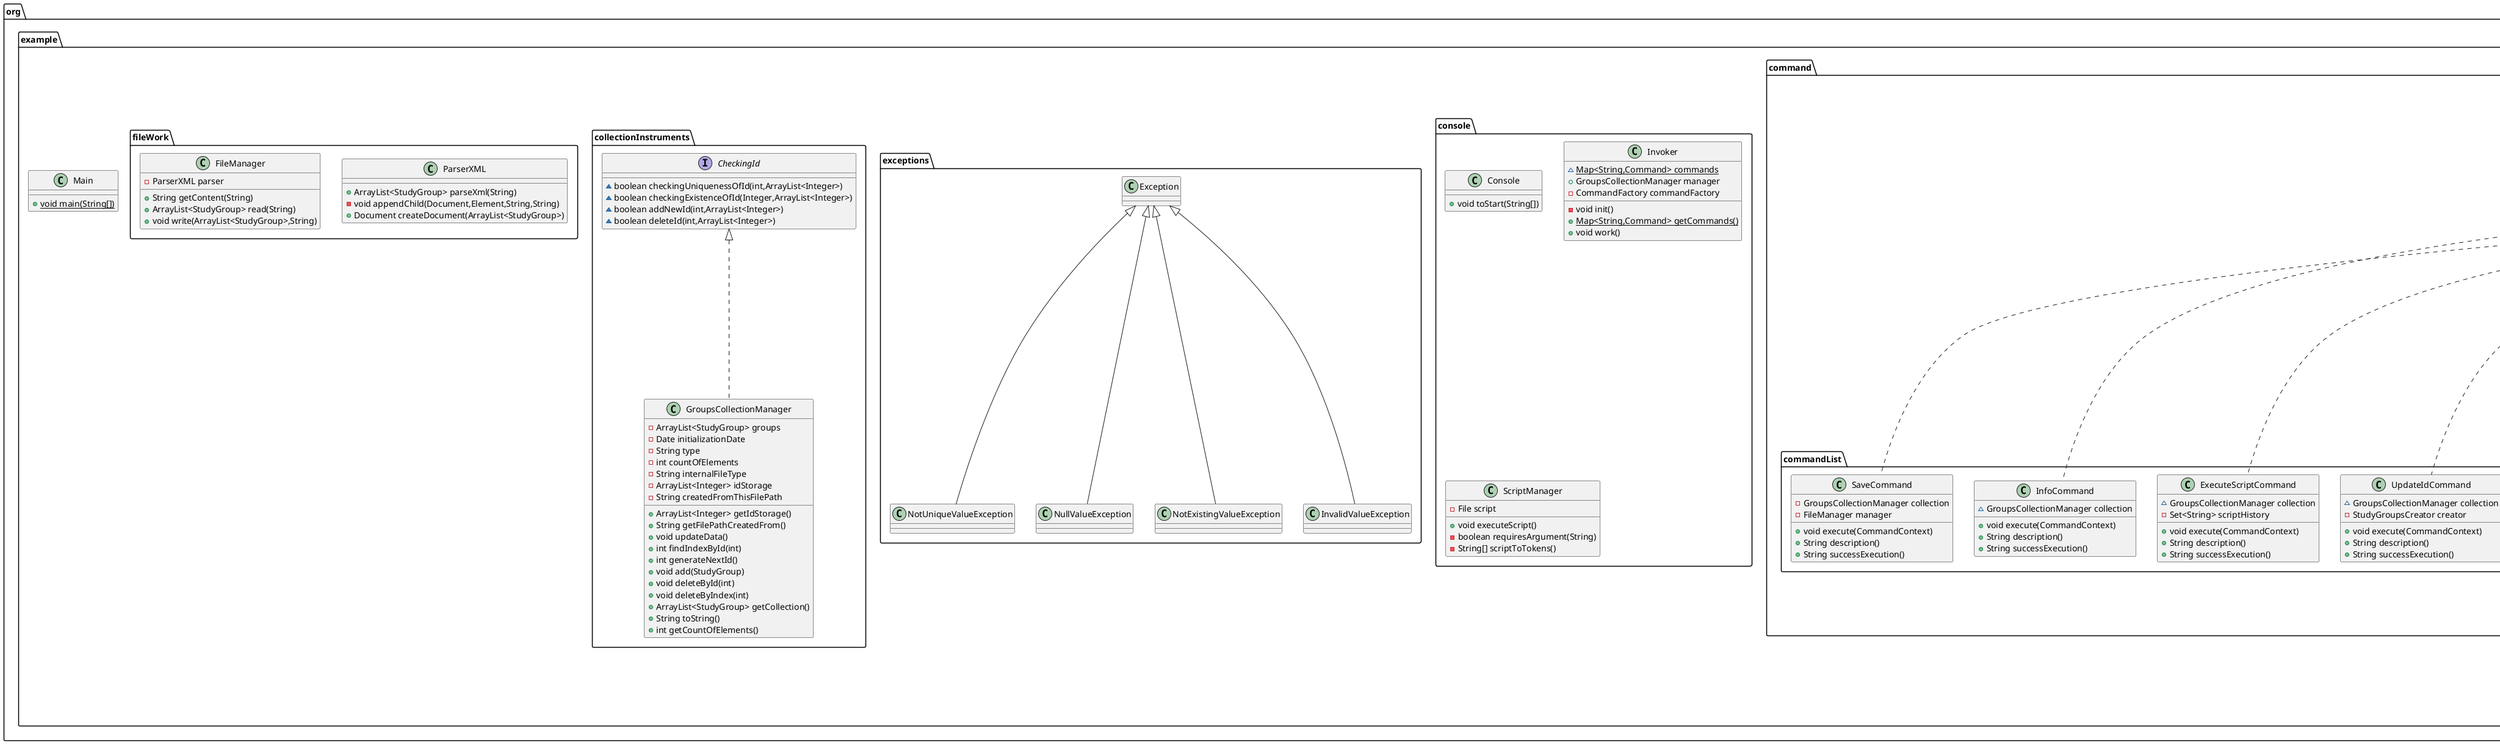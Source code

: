 @startuml
class org.example.subjects.StudyGroup {
- int id
- String name
- Coordinates coordinates
- java.time.ZonedDateTime creationDate
- Integer studentsCount
- int transferredStudents
- FormOfEducation formOfEducation
- Semester semesterEnum
- Person groupAdmin
+ int getId()
+ void setId(int)
+ String getName()
+ void setName(String)
+ Coordinates getCoordinates()
+ void setCoordinates(Coordinates)
+ ZonedDateTime getCreationDate()
+ void setCreationDate(ZonedDateTime)
+ Integer getStudentsCount()
+ void setStudentsCount(Integer)
+ int getTransferredStudents()
+ void setTransferredStudents(int)
+ FormOfEducation getFormOfEducation()
+ void setFormOfEducation(FormOfEducation)
+ Semester getSemesterEnum()
+ void setSemesterEnum(Semester)
+ Person getGroupAdmin()
+ void setGroupAdmin(Person)
+ int compareTo(StudyGroup)
+ String toString()
}
class org.example.subjects.parsers.ParserService {
+ {static} T parseAndValidate(String,String,Class<T>)
- {static} T convertType(String,Class<T>)
}
class org.example.subjects.Coordinates {
- Double x
- int y
+ Double getX()
+ void setX(Double)
+ int getY()
+ void setY(int)
+ String toString()
}
class org.example.command.commandList.AddCommand {
~ GroupsCollectionManager collection
- StudyGroupsCreator creator
+ void execute(CommandContext)
+ String description()
+ String successExecution()
}
class CommandTest {
}
class org.example.console.Console {
+ void toStart(String[])
}
class org.example.exceptions.NotUniqueValueException {
}
class org.example.subjects.creators.SemesterCreator {
+ Semester createSemester(String)
+ Semester createSemesterFromConsole()
}
class org.example.command.commandList.ShowCommand {
~ GroupsCollectionManager collection
+ void execute(CommandContext)
+ String description()
+ String successExecution()
}
class org.example.command.commandList.RemoveLowerCommand {
~ GroupsCollectionManager collection
+ void execute(CommandContext)
+ String description()
+ String successExecution()
}
class org.example.exceptions.NullValueException {
}
class org.example.command.commandList.PrintFieldDescendingSemestrCommand {
~ GroupsCollectionManager collection
+ void execute(CommandContext)
+ String description()
+ String successExecution()
}
class org.example.command.commandList.RemoveAtCommand {
~ GroupsCollectionManager collection
+ void execute(CommandContext)
+ String description()
+ String successExecution()
}
class org.example.exceptions.NotExistingValueException {
}
class org.example.subjects.validators.NotNullValidator {
+ boolean validate(String)
+ String getErrorMessage()
}
class org.example.console.Invoker {
~ {static} Map<String,Command> commands
+ GroupsCollectionManager manager
- CommandFactory commandFactory
- void init()
+ {static} Map<String,Command> getCommands()
+ void work()
}
interface org.example.collectionInstruments.CheckingId {
~ boolean checkingUniquenessOfId(int,ArrayList<Integer>)
~ boolean checkingExistenceOfId(Integer,ArrayList<Integer>)
~ boolean addNewId(int,ArrayList<Integer>)
~ boolean deleteId(int,ArrayList<Integer>)
}
class org.example.command.commandList.AverageOfStudentsCountCommand {
~ GroupsCollectionManager collection
+ void execute(CommandContext)
+ String description()
+ String successExecution()
}
class org.example.command.commandList.ExitCommand {
~ GroupsCollectionManager collection
+ void execute(CommandContext)
+ String description()
+ String successExecution()
}
class org.example.Main {
+ {static} void main(String[])
}
class org.example.command.commandList.ClearCommand {
~ GroupsCollectionManager collection
+ void execute(CommandContext)
+ String description()
+ String successExecution()
}
class org.example.subjects.creators.PersonCreator {
- LocationCreator creator
+ boolean areStringsNull(String)
+ Person createPerson(String,String,String,String,String,String)
+ Person createPersonFromConsole()
- int chooseOption()
}
interface org.example.command.CommandFactory {
~ Command createHelpCommand(GroupsCollectionManager)
~ Command createAddCommand(GroupsCollectionManager)
~ Command createAverageOfStudentsCountCommand(GroupsCollectionManager)
~ Command createClearCommand(GroupsCollectionManager)
~ Command createExecuteScriptCommand(GroupsCollectionManager)
~ Command createExitCommand(GroupsCollectionManager)
~ Command createFilterAdminCommand(GroupsCollectionManager)
~ Command createInfoCommand(GroupsCollectionManager)
~ Command createPrintFieldDescendingSemestrCommand(GroupsCollectionManager)
~ Command createRemoveAtCommand(GroupsCollectionManager)
~ Command createRemoveByIdCommand(GroupsCollectionManager)
~ Command createRemoveLowerCommand(GroupsCollectionManager)
~ Command createReorderCommand(GroupsCollectionManager)
~ Command createSaveCommand(GroupsCollectionManager)
~ Command createShowCommand(GroupsCollectionManager)
~ Command createUpdateIdCommand(GroupsCollectionManager)
}
class org.example.subjects.parsers.FieldParserUtil {
+ {static} T parseField(String,String,Class<T>)
+ {static} T parseFieldFromConsole(String,String,Class<T>)
}
class org.example.subjects.validators.MaximumValidator {
- int maxValue
+ boolean validate(String)
+ String getErrorMessage()
+ String getErrorMessage2()
}
class org.example.command.commandList.HelpCommand {
~ GroupsCollectionManager collection
+ void execute(CommandContext)
+ String description()
+ String successExecution()
}
class org.example.subjects.Location {
- double x
- long y
- float z
+ double getX()
+ void setX(double)
+ long getY()
+ void setY(long)
+ float getZ()
+ void setZ(float)
+ String toString()
}
class org.example.command.commandList.RemoveByIdCommand {
~ GroupsCollectionManager collection
+ void execute(CommandContext)
+ String description()
+ String successExecution()
}
class org.example.subjects.creators.StudyGroupsCreator {
~ PersonCreator personCreator
~ FormOfEducationCreator formOfEducationCreator
~ SemesterCreator semesterCreator
- String getSafeValue(String[],int)
+ StudyGroup createGroup(String[],Boolean)
+ void fillGroup(StudyGroup,String[],int)
+ StudyGroup createGroupFromConsole()
+ void fillGroupFromConsole(StudyGroup)
}
class org.example.command.commandList.FilterAdminCommand {
~ GroupsCollectionManager collection
+ void execute(CommandContext)
+ String description()
+ String successExecution()
}
class org.example.fileWork.ParserXML {
+ ArrayList<StudyGroup> parseXml(String)
- void appendChild(Document,Element,String,String)
+ Document createDocument(ArrayList<StudyGroup>)
}
class org.example.command.commandList.ReorderCommand {
~ GroupsCollectionManager collection
+ void execute(CommandContext)
+ String description()
+ String successExecution()
}
class org.example.fileWork.FileManager {
- ParserXML parser
+ String getContent(String)
+ ArrayList<StudyGroup> read(String)
+ void write(ArrayList<StudyGroup>,String)
}
class org.example.command.CommandContext {
- boolean isScriptWorking
- String[] scriptArguments
- String argument
+ boolean isScriptWorking()
+ String[] getScriptArguments()
+ String getArgument()
}
enum org.example.subjects.Semester {
+  FIRST
+  FIFTH
+  SIXTH
+  SEVENTH
+ String semester
+ String toString()
}
class org.example.subjects.Person {
- String name
- java.time.LocalDateTime birthday
- long height
- Location location
+ String getName()
+ LocalDateTime getBirthday()
+ long getHeight()
+ Location getLocation()
+ void setName(String)
+ void setBirthday(LocalDateTime)
+ void setHeight(long)
+ void setLocation(Location)
+ String toString()
}
class org.example.command.commandList.UpdateIdCommand {
~ GroupsCollectionManager collection
- StudyGroupsCreator creator
+ void execute(CommandContext)
+ String description()
+ String successExecution()
}
class org.example.subjects.validators.ValidatorRegistry {
- {static} Map<String,List<Validator>> validatorsMap
+ {static} List<Validator> getValidators(String)
}
class org.example.command.commandList.ExecuteScriptCommand {
~ GroupsCollectionManager collection
- Set<String> scriptHistory
+ void execute(CommandContext)
+ String description()
+ String successExecution()
}
class org.example.command.commandList.InfoCommand {
~ GroupsCollectionManager collection
+ void execute(CommandContext)
+ String description()
+ String successExecution()
}
class org.example.command.ConcreteCommandFactory {
+ Command createHelpCommand(GroupsCollectionManager)
+ Command createAddCommand(GroupsCollectionManager)
+ Command createAverageOfStudentsCountCommand(GroupsCollectionManager)
+ Command createClearCommand(GroupsCollectionManager)
+ Command createExecuteScriptCommand(GroupsCollectionManager)
+ Command createExitCommand(GroupsCollectionManager)
+ Command createFilterAdminCommand(GroupsCollectionManager)
+ Command createInfoCommand(GroupsCollectionManager)
+ Command createPrintFieldDescendingSemestrCommand(GroupsCollectionManager)
+ Command createRemoveAtCommand(GroupsCollectionManager)
+ Command createRemoveByIdCommand(GroupsCollectionManager)
+ Command createRemoveLowerCommand(GroupsCollectionManager)
+ Command createReorderCommand(GroupsCollectionManager)
+ Command createSaveCommand(GroupsCollectionManager)
+ Command createShowCommand(GroupsCollectionManager)
+ Command createUpdateIdCommand(GroupsCollectionManager)
}
interface org.example.subjects.validators.Validator {
~ boolean validate(String)
~ String getErrorMessage()
}
class org.example.subjects.creators.LocationCreator {
+ Location createLocation(String,String,String)
+ Location createLocationFromConsole()
+ boolean areStringsNull(String)
- int chooseOption()
}
class org.example.subjects.validators.MinimallValidator {
- int minValue
+ boolean validate(String)
+ String getErrorMessage()
+ String getErrorMessage2()
}
class org.example.console.ScriptManager {
- File script
+ void executeScript()
- boolean requiresArgument(String)
- String[] scriptToTokens()
}
class org.example.collectionInstruments.GroupsCollectionManager {
- ArrayList<StudyGroup> groups
- Date initializationDate
- String type
- int countOfElements
- String internalFileType
- ArrayList<Integer> idStorage
- String createdFromThisFilePath
+ ArrayList<Integer> getIdStorage()
+ String getFilePathCreatedFrom()
+ void updateData()
+ int findIndexById(int)
+ int generateNextId()
+ void add(StudyGroup)
+ void deleteById(int)
+ void deleteByIndex(int)
+ ArrayList<StudyGroup> getCollection()
+ String toString()
+ int getCountOfElements()
}
class org.example.exceptions.InvalidValueException {
}
class org.example.command.commandList.SaveCommand {
- GroupsCollectionManager collection
- FileManager manager
+ void execute(CommandContext)
+ String description()
+ String successExecution()
}
class org.example.subjects.parsers.FieldParser {
- String fieldName
- Class<T> type
+ T parseFromString(String)
+ T parseFromConsole(String)
}
class org.example.subjects.creators.FormOfEducationCreator {
+ FormOfEducation createFormOfEducationFromConsole()
+ FormOfEducation createForm(String)
}
interface org.example.command.Command {
~ void execute(CommandContext)
~ String description()
~ String successExecution()
}
enum org.example.subjects.FormOfEducation {
+  DISTANCE_EDUCATION
+  FULL_TIME_EDUCATION
+  EVENING_CLASSES
+ String form
+ String toString()
}


org.example.subjects.Comparable <|.. org.example.subjects.StudyGroup
org.example.command.Command <|.. org.example.command.commandList.AddCommand
org.example.exceptions.Exception <|-- org.example.exceptions.NotUniqueValueException
org.example.command.Command <|.. org.example.command.commandList.ShowCommand
org.example.command.Command <|.. org.example.command.commandList.RemoveLowerCommand
org.example.exceptions.Exception <|-- org.example.exceptions.NullValueException
org.example.command.Command <|.. org.example.command.commandList.PrintFieldDescendingSemestrCommand
org.example.command.Command <|.. org.example.command.commandList.RemoveAtCommand
org.example.exceptions.Exception <|-- org.example.exceptions.NotExistingValueException
org.example.subjects.validators.Validator <|.. org.example.subjects.validators.NotNullValidator
org.example.command.Command <|.. org.example.command.commandList.AverageOfStudentsCountCommand
org.example.command.Command <|.. org.example.command.commandList.ExitCommand
org.example.command.Command <|.. org.example.command.commandList.ClearCommand
org.example.subjects.validators.Validator <|.. org.example.subjects.validators.MaximumValidator
org.example.command.Command <|.. org.example.command.commandList.HelpCommand
org.example.command.Command <|.. org.example.command.commandList.RemoveByIdCommand
org.example.command.Command <|.. org.example.command.commandList.FilterAdminCommand
org.example.command.Command <|.. org.example.command.commandList.ReorderCommand
org.example.command.Command <|.. org.example.command.commandList.UpdateIdCommand
org.example.command.Command <|.. org.example.command.commandList.ExecuteScriptCommand
org.example.command.Command <|.. org.example.command.commandList.InfoCommand
org.example.command.CommandFactory <|.. org.example.command.ConcreteCommandFactory
org.example.subjects.validators.Validator <|.. org.example.subjects.validators.MinimallValidator
org.example.collectionInstruments.CheckingId <|.. org.example.collectionInstruments.GroupsCollectionManager
org.example.exceptions.Exception <|-- org.example.exceptions.InvalidValueException
org.example.command.Command <|.. org.example.command.commandList.SaveCommand
@enduml